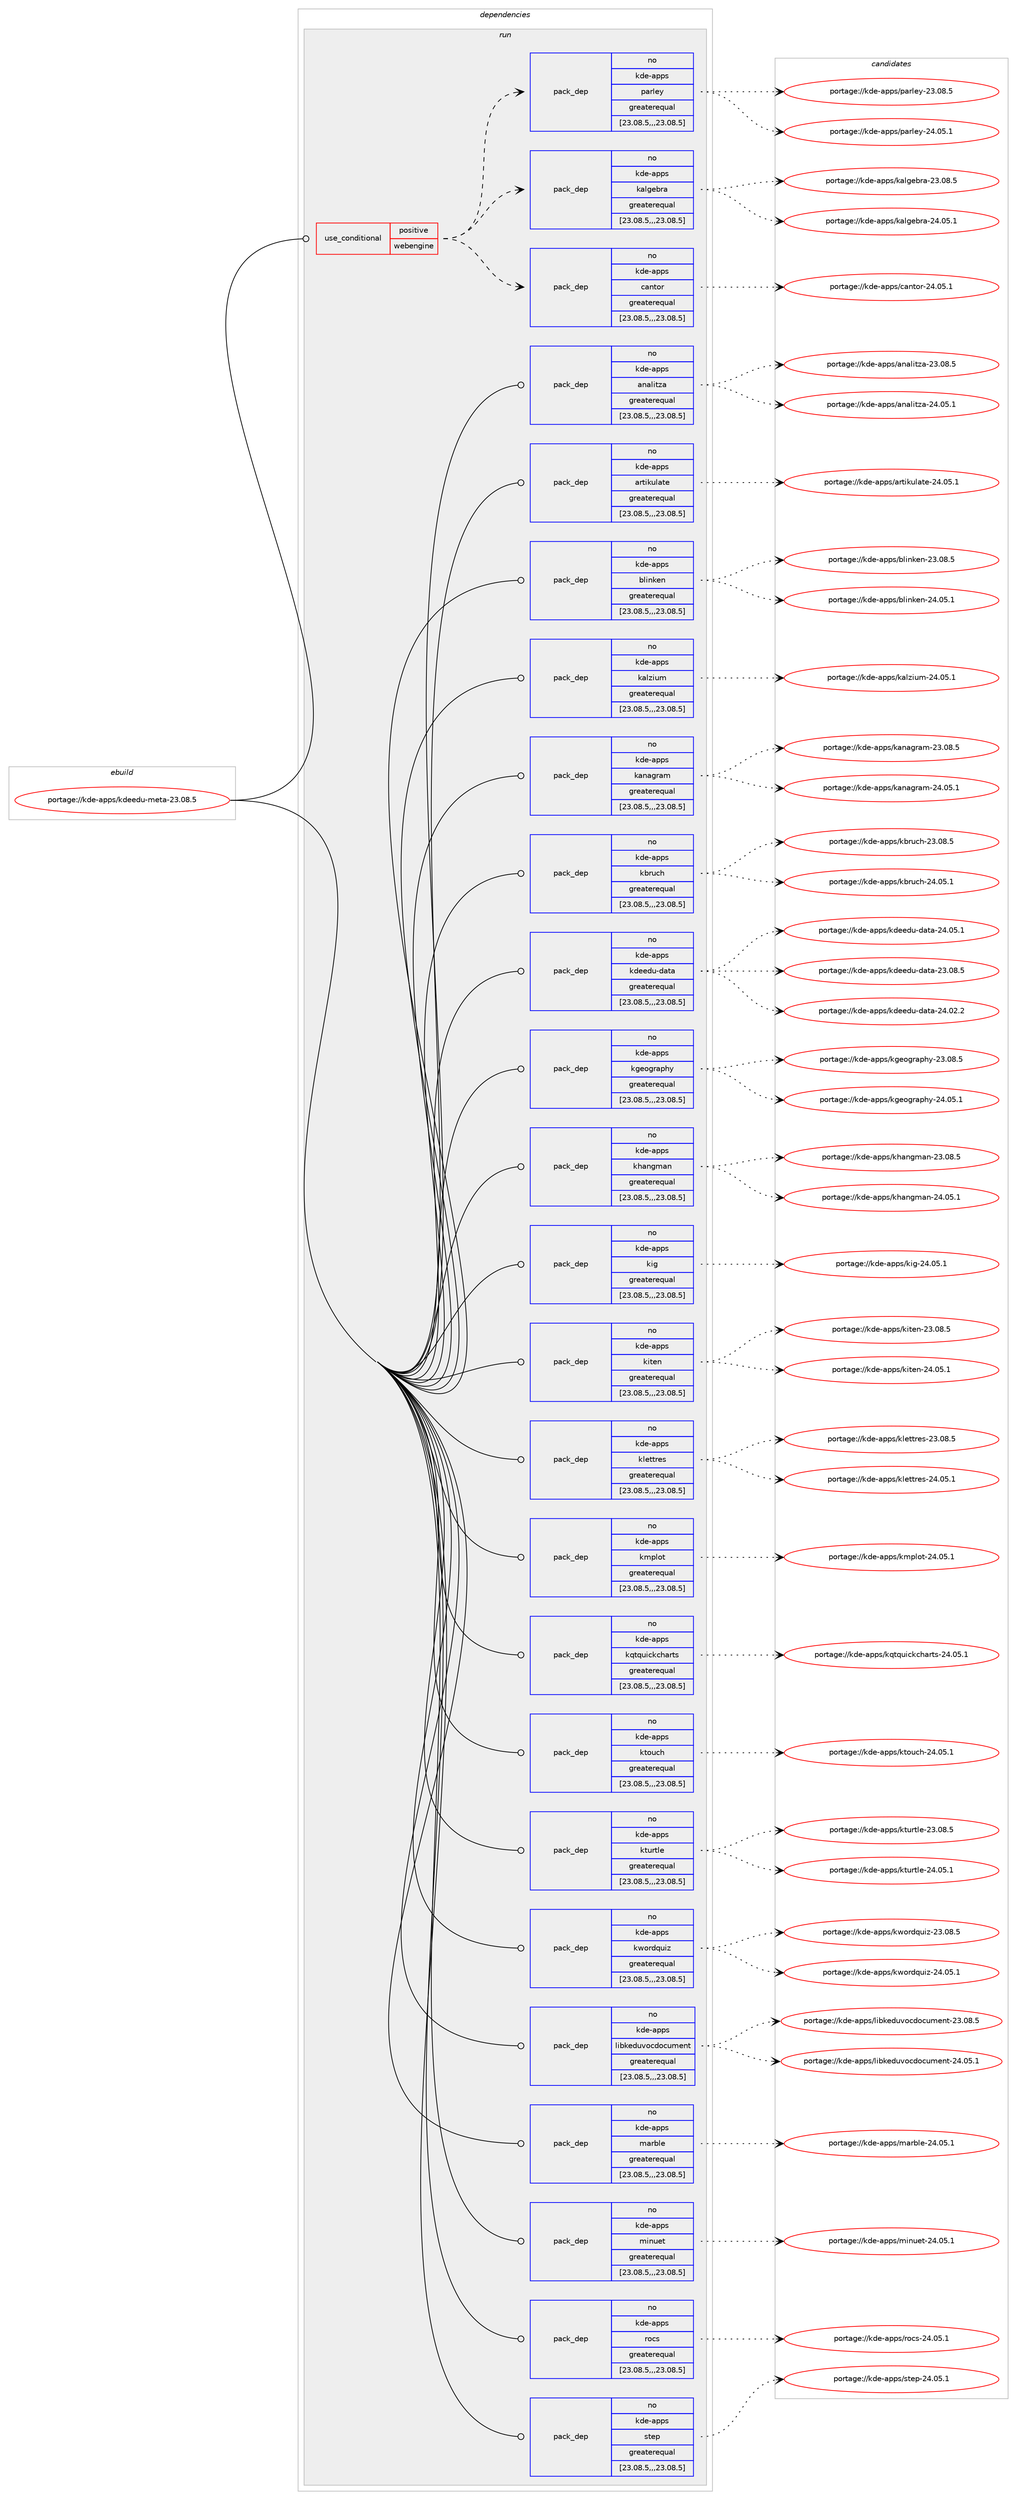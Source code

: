 digraph prolog {

# *************
# Graph options
# *************

newrank=true;
concentrate=true;
compound=true;
graph [rankdir=LR,fontname=Helvetica,fontsize=10,ranksep=1.5];#, ranksep=2.5, nodesep=0.2];
edge  [arrowhead=vee];
node  [fontname=Helvetica,fontsize=10];

# **********
# The ebuild
# **********

subgraph cluster_leftcol {
color=gray;
rank=same;
label=<<i>ebuild</i>>;
id [label="portage://kde-apps/kdeedu-meta-23.08.5", color=red, width=4, href="../kde-apps/kdeedu-meta-23.08.5.svg"];
}

# ****************
# The dependencies
# ****************

subgraph cluster_midcol {
color=gray;
label=<<i>dependencies</i>>;
subgraph cluster_compile {
fillcolor="#eeeeee";
style=filled;
label=<<i>compile</i>>;
}
subgraph cluster_compileandrun {
fillcolor="#eeeeee";
style=filled;
label=<<i>compile and run</i>>;
}
subgraph cluster_run {
fillcolor="#eeeeee";
style=filled;
label=<<i>run</i>>;
subgraph cond65575 {
dependency246311 [label=<<TABLE BORDER="0" CELLBORDER="1" CELLSPACING="0" CELLPADDING="4"><TR><TD ROWSPAN="3" CELLPADDING="10">use_conditional</TD></TR><TR><TD>positive</TD></TR><TR><TD>webengine</TD></TR></TABLE>>, shape=none, color=red];
subgraph pack178999 {
dependency246312 [label=<<TABLE BORDER="0" CELLBORDER="1" CELLSPACING="0" CELLPADDING="4" WIDTH="220"><TR><TD ROWSPAN="6" CELLPADDING="30">pack_dep</TD></TR><TR><TD WIDTH="110">no</TD></TR><TR><TD>kde-apps</TD></TR><TR><TD>cantor</TD></TR><TR><TD>greaterequal</TD></TR><TR><TD>[23.08.5,,,23.08.5]</TD></TR></TABLE>>, shape=none, color=blue];
}
dependency246311:e -> dependency246312:w [weight=20,style="dashed",arrowhead="vee"];
subgraph pack179000 {
dependency246313 [label=<<TABLE BORDER="0" CELLBORDER="1" CELLSPACING="0" CELLPADDING="4" WIDTH="220"><TR><TD ROWSPAN="6" CELLPADDING="30">pack_dep</TD></TR><TR><TD WIDTH="110">no</TD></TR><TR><TD>kde-apps</TD></TR><TR><TD>kalgebra</TD></TR><TR><TD>greaterequal</TD></TR><TR><TD>[23.08.5,,,23.08.5]</TD></TR></TABLE>>, shape=none, color=blue];
}
dependency246311:e -> dependency246313:w [weight=20,style="dashed",arrowhead="vee"];
subgraph pack179001 {
dependency246314 [label=<<TABLE BORDER="0" CELLBORDER="1" CELLSPACING="0" CELLPADDING="4" WIDTH="220"><TR><TD ROWSPAN="6" CELLPADDING="30">pack_dep</TD></TR><TR><TD WIDTH="110">no</TD></TR><TR><TD>kde-apps</TD></TR><TR><TD>parley</TD></TR><TR><TD>greaterequal</TD></TR><TR><TD>[23.08.5,,,23.08.5]</TD></TR></TABLE>>, shape=none, color=blue];
}
dependency246311:e -> dependency246314:w [weight=20,style="dashed",arrowhead="vee"];
}
id:e -> dependency246311:w [weight=20,style="solid",arrowhead="odot"];
subgraph pack179002 {
dependency246315 [label=<<TABLE BORDER="0" CELLBORDER="1" CELLSPACING="0" CELLPADDING="4" WIDTH="220"><TR><TD ROWSPAN="6" CELLPADDING="30">pack_dep</TD></TR><TR><TD WIDTH="110">no</TD></TR><TR><TD>kde-apps</TD></TR><TR><TD>analitza</TD></TR><TR><TD>greaterequal</TD></TR><TR><TD>[23.08.5,,,23.08.5]</TD></TR></TABLE>>, shape=none, color=blue];
}
id:e -> dependency246315:w [weight=20,style="solid",arrowhead="odot"];
subgraph pack179003 {
dependency246316 [label=<<TABLE BORDER="0" CELLBORDER="1" CELLSPACING="0" CELLPADDING="4" WIDTH="220"><TR><TD ROWSPAN="6" CELLPADDING="30">pack_dep</TD></TR><TR><TD WIDTH="110">no</TD></TR><TR><TD>kde-apps</TD></TR><TR><TD>artikulate</TD></TR><TR><TD>greaterequal</TD></TR><TR><TD>[23.08.5,,,23.08.5]</TD></TR></TABLE>>, shape=none, color=blue];
}
id:e -> dependency246316:w [weight=20,style="solid",arrowhead="odot"];
subgraph pack179004 {
dependency246317 [label=<<TABLE BORDER="0" CELLBORDER="1" CELLSPACING="0" CELLPADDING="4" WIDTH="220"><TR><TD ROWSPAN="6" CELLPADDING="30">pack_dep</TD></TR><TR><TD WIDTH="110">no</TD></TR><TR><TD>kde-apps</TD></TR><TR><TD>blinken</TD></TR><TR><TD>greaterequal</TD></TR><TR><TD>[23.08.5,,,23.08.5]</TD></TR></TABLE>>, shape=none, color=blue];
}
id:e -> dependency246317:w [weight=20,style="solid",arrowhead="odot"];
subgraph pack179005 {
dependency246318 [label=<<TABLE BORDER="0" CELLBORDER="1" CELLSPACING="0" CELLPADDING="4" WIDTH="220"><TR><TD ROWSPAN="6" CELLPADDING="30">pack_dep</TD></TR><TR><TD WIDTH="110">no</TD></TR><TR><TD>kde-apps</TD></TR><TR><TD>kalzium</TD></TR><TR><TD>greaterequal</TD></TR><TR><TD>[23.08.5,,,23.08.5]</TD></TR></TABLE>>, shape=none, color=blue];
}
id:e -> dependency246318:w [weight=20,style="solid",arrowhead="odot"];
subgraph pack179006 {
dependency246319 [label=<<TABLE BORDER="0" CELLBORDER="1" CELLSPACING="0" CELLPADDING="4" WIDTH="220"><TR><TD ROWSPAN="6" CELLPADDING="30">pack_dep</TD></TR><TR><TD WIDTH="110">no</TD></TR><TR><TD>kde-apps</TD></TR><TR><TD>kanagram</TD></TR><TR><TD>greaterequal</TD></TR><TR><TD>[23.08.5,,,23.08.5]</TD></TR></TABLE>>, shape=none, color=blue];
}
id:e -> dependency246319:w [weight=20,style="solid",arrowhead="odot"];
subgraph pack179007 {
dependency246320 [label=<<TABLE BORDER="0" CELLBORDER="1" CELLSPACING="0" CELLPADDING="4" WIDTH="220"><TR><TD ROWSPAN="6" CELLPADDING="30">pack_dep</TD></TR><TR><TD WIDTH="110">no</TD></TR><TR><TD>kde-apps</TD></TR><TR><TD>kbruch</TD></TR><TR><TD>greaterequal</TD></TR><TR><TD>[23.08.5,,,23.08.5]</TD></TR></TABLE>>, shape=none, color=blue];
}
id:e -> dependency246320:w [weight=20,style="solid",arrowhead="odot"];
subgraph pack179008 {
dependency246321 [label=<<TABLE BORDER="0" CELLBORDER="1" CELLSPACING="0" CELLPADDING="4" WIDTH="220"><TR><TD ROWSPAN="6" CELLPADDING="30">pack_dep</TD></TR><TR><TD WIDTH="110">no</TD></TR><TR><TD>kde-apps</TD></TR><TR><TD>kdeedu-data</TD></TR><TR><TD>greaterequal</TD></TR><TR><TD>[23.08.5,,,23.08.5]</TD></TR></TABLE>>, shape=none, color=blue];
}
id:e -> dependency246321:w [weight=20,style="solid",arrowhead="odot"];
subgraph pack179009 {
dependency246322 [label=<<TABLE BORDER="0" CELLBORDER="1" CELLSPACING="0" CELLPADDING="4" WIDTH="220"><TR><TD ROWSPAN="6" CELLPADDING="30">pack_dep</TD></TR><TR><TD WIDTH="110">no</TD></TR><TR><TD>kde-apps</TD></TR><TR><TD>kgeography</TD></TR><TR><TD>greaterequal</TD></TR><TR><TD>[23.08.5,,,23.08.5]</TD></TR></TABLE>>, shape=none, color=blue];
}
id:e -> dependency246322:w [weight=20,style="solid",arrowhead="odot"];
subgraph pack179010 {
dependency246323 [label=<<TABLE BORDER="0" CELLBORDER="1" CELLSPACING="0" CELLPADDING="4" WIDTH="220"><TR><TD ROWSPAN="6" CELLPADDING="30">pack_dep</TD></TR><TR><TD WIDTH="110">no</TD></TR><TR><TD>kde-apps</TD></TR><TR><TD>khangman</TD></TR><TR><TD>greaterequal</TD></TR><TR><TD>[23.08.5,,,23.08.5]</TD></TR></TABLE>>, shape=none, color=blue];
}
id:e -> dependency246323:w [weight=20,style="solid",arrowhead="odot"];
subgraph pack179011 {
dependency246324 [label=<<TABLE BORDER="0" CELLBORDER="1" CELLSPACING="0" CELLPADDING="4" WIDTH="220"><TR><TD ROWSPAN="6" CELLPADDING="30">pack_dep</TD></TR><TR><TD WIDTH="110">no</TD></TR><TR><TD>kde-apps</TD></TR><TR><TD>kig</TD></TR><TR><TD>greaterequal</TD></TR><TR><TD>[23.08.5,,,23.08.5]</TD></TR></TABLE>>, shape=none, color=blue];
}
id:e -> dependency246324:w [weight=20,style="solid",arrowhead="odot"];
subgraph pack179012 {
dependency246325 [label=<<TABLE BORDER="0" CELLBORDER="1" CELLSPACING="0" CELLPADDING="4" WIDTH="220"><TR><TD ROWSPAN="6" CELLPADDING="30">pack_dep</TD></TR><TR><TD WIDTH="110">no</TD></TR><TR><TD>kde-apps</TD></TR><TR><TD>kiten</TD></TR><TR><TD>greaterequal</TD></TR><TR><TD>[23.08.5,,,23.08.5]</TD></TR></TABLE>>, shape=none, color=blue];
}
id:e -> dependency246325:w [weight=20,style="solid",arrowhead="odot"];
subgraph pack179013 {
dependency246326 [label=<<TABLE BORDER="0" CELLBORDER="1" CELLSPACING="0" CELLPADDING="4" WIDTH="220"><TR><TD ROWSPAN="6" CELLPADDING="30">pack_dep</TD></TR><TR><TD WIDTH="110">no</TD></TR><TR><TD>kde-apps</TD></TR><TR><TD>klettres</TD></TR><TR><TD>greaterequal</TD></TR><TR><TD>[23.08.5,,,23.08.5]</TD></TR></TABLE>>, shape=none, color=blue];
}
id:e -> dependency246326:w [weight=20,style="solid",arrowhead="odot"];
subgraph pack179014 {
dependency246327 [label=<<TABLE BORDER="0" CELLBORDER="1" CELLSPACING="0" CELLPADDING="4" WIDTH="220"><TR><TD ROWSPAN="6" CELLPADDING="30">pack_dep</TD></TR><TR><TD WIDTH="110">no</TD></TR><TR><TD>kde-apps</TD></TR><TR><TD>kmplot</TD></TR><TR><TD>greaterequal</TD></TR><TR><TD>[23.08.5,,,23.08.5]</TD></TR></TABLE>>, shape=none, color=blue];
}
id:e -> dependency246327:w [weight=20,style="solid",arrowhead="odot"];
subgraph pack179015 {
dependency246328 [label=<<TABLE BORDER="0" CELLBORDER="1" CELLSPACING="0" CELLPADDING="4" WIDTH="220"><TR><TD ROWSPAN="6" CELLPADDING="30">pack_dep</TD></TR><TR><TD WIDTH="110">no</TD></TR><TR><TD>kde-apps</TD></TR><TR><TD>kqtquickcharts</TD></TR><TR><TD>greaterequal</TD></TR><TR><TD>[23.08.5,,,23.08.5]</TD></TR></TABLE>>, shape=none, color=blue];
}
id:e -> dependency246328:w [weight=20,style="solid",arrowhead="odot"];
subgraph pack179016 {
dependency246329 [label=<<TABLE BORDER="0" CELLBORDER="1" CELLSPACING="0" CELLPADDING="4" WIDTH="220"><TR><TD ROWSPAN="6" CELLPADDING="30">pack_dep</TD></TR><TR><TD WIDTH="110">no</TD></TR><TR><TD>kde-apps</TD></TR><TR><TD>ktouch</TD></TR><TR><TD>greaterequal</TD></TR><TR><TD>[23.08.5,,,23.08.5]</TD></TR></TABLE>>, shape=none, color=blue];
}
id:e -> dependency246329:w [weight=20,style="solid",arrowhead="odot"];
subgraph pack179017 {
dependency246330 [label=<<TABLE BORDER="0" CELLBORDER="1" CELLSPACING="0" CELLPADDING="4" WIDTH="220"><TR><TD ROWSPAN="6" CELLPADDING="30">pack_dep</TD></TR><TR><TD WIDTH="110">no</TD></TR><TR><TD>kde-apps</TD></TR><TR><TD>kturtle</TD></TR><TR><TD>greaterequal</TD></TR><TR><TD>[23.08.5,,,23.08.5]</TD></TR></TABLE>>, shape=none, color=blue];
}
id:e -> dependency246330:w [weight=20,style="solid",arrowhead="odot"];
subgraph pack179018 {
dependency246331 [label=<<TABLE BORDER="0" CELLBORDER="1" CELLSPACING="0" CELLPADDING="4" WIDTH="220"><TR><TD ROWSPAN="6" CELLPADDING="30">pack_dep</TD></TR><TR><TD WIDTH="110">no</TD></TR><TR><TD>kde-apps</TD></TR><TR><TD>kwordquiz</TD></TR><TR><TD>greaterequal</TD></TR><TR><TD>[23.08.5,,,23.08.5]</TD></TR></TABLE>>, shape=none, color=blue];
}
id:e -> dependency246331:w [weight=20,style="solid",arrowhead="odot"];
subgraph pack179019 {
dependency246332 [label=<<TABLE BORDER="0" CELLBORDER="1" CELLSPACING="0" CELLPADDING="4" WIDTH="220"><TR><TD ROWSPAN="6" CELLPADDING="30">pack_dep</TD></TR><TR><TD WIDTH="110">no</TD></TR><TR><TD>kde-apps</TD></TR><TR><TD>libkeduvocdocument</TD></TR><TR><TD>greaterequal</TD></TR><TR><TD>[23.08.5,,,23.08.5]</TD></TR></TABLE>>, shape=none, color=blue];
}
id:e -> dependency246332:w [weight=20,style="solid",arrowhead="odot"];
subgraph pack179020 {
dependency246333 [label=<<TABLE BORDER="0" CELLBORDER="1" CELLSPACING="0" CELLPADDING="4" WIDTH="220"><TR><TD ROWSPAN="6" CELLPADDING="30">pack_dep</TD></TR><TR><TD WIDTH="110">no</TD></TR><TR><TD>kde-apps</TD></TR><TR><TD>marble</TD></TR><TR><TD>greaterequal</TD></TR><TR><TD>[23.08.5,,,23.08.5]</TD></TR></TABLE>>, shape=none, color=blue];
}
id:e -> dependency246333:w [weight=20,style="solid",arrowhead="odot"];
subgraph pack179021 {
dependency246334 [label=<<TABLE BORDER="0" CELLBORDER="1" CELLSPACING="0" CELLPADDING="4" WIDTH="220"><TR><TD ROWSPAN="6" CELLPADDING="30">pack_dep</TD></TR><TR><TD WIDTH="110">no</TD></TR><TR><TD>kde-apps</TD></TR><TR><TD>minuet</TD></TR><TR><TD>greaterequal</TD></TR><TR><TD>[23.08.5,,,23.08.5]</TD></TR></TABLE>>, shape=none, color=blue];
}
id:e -> dependency246334:w [weight=20,style="solid",arrowhead="odot"];
subgraph pack179022 {
dependency246335 [label=<<TABLE BORDER="0" CELLBORDER="1" CELLSPACING="0" CELLPADDING="4" WIDTH="220"><TR><TD ROWSPAN="6" CELLPADDING="30">pack_dep</TD></TR><TR><TD WIDTH="110">no</TD></TR><TR><TD>kde-apps</TD></TR><TR><TD>rocs</TD></TR><TR><TD>greaterequal</TD></TR><TR><TD>[23.08.5,,,23.08.5]</TD></TR></TABLE>>, shape=none, color=blue];
}
id:e -> dependency246335:w [weight=20,style="solid",arrowhead="odot"];
subgraph pack179023 {
dependency246336 [label=<<TABLE BORDER="0" CELLBORDER="1" CELLSPACING="0" CELLPADDING="4" WIDTH="220"><TR><TD ROWSPAN="6" CELLPADDING="30">pack_dep</TD></TR><TR><TD WIDTH="110">no</TD></TR><TR><TD>kde-apps</TD></TR><TR><TD>step</TD></TR><TR><TD>greaterequal</TD></TR><TR><TD>[23.08.5,,,23.08.5]</TD></TR></TABLE>>, shape=none, color=blue];
}
id:e -> dependency246336:w [weight=20,style="solid",arrowhead="odot"];
}
}

# **************
# The candidates
# **************

subgraph cluster_choices {
rank=same;
color=gray;
label=<<i>candidates</i>>;

subgraph choice178999 {
color=black;
nodesep=1;
choice10710010145971121121154799971101161111144550524648534649 [label="portage://kde-apps/cantor-24.05.1", color=red, width=4,href="../kde-apps/cantor-24.05.1.svg"];
dependency246312:e -> choice10710010145971121121154799971101161111144550524648534649:w [style=dotted,weight="100"];
}
subgraph choice179000 {
color=black;
nodesep=1;
choice1071001014597112112115471079710810310198114974550514648564653 [label="portage://kde-apps/kalgebra-23.08.5", color=red, width=4,href="../kde-apps/kalgebra-23.08.5.svg"];
choice1071001014597112112115471079710810310198114974550524648534649 [label="portage://kde-apps/kalgebra-24.05.1", color=red, width=4,href="../kde-apps/kalgebra-24.05.1.svg"];
dependency246313:e -> choice1071001014597112112115471079710810310198114974550514648564653:w [style=dotted,weight="100"];
dependency246313:e -> choice1071001014597112112115471079710810310198114974550524648534649:w [style=dotted,weight="100"];
}
subgraph choice179001 {
color=black;
nodesep=1;
choice107100101459711211211547112971141081011214550514648564653 [label="portage://kde-apps/parley-23.08.5", color=red, width=4,href="../kde-apps/parley-23.08.5.svg"];
choice107100101459711211211547112971141081011214550524648534649 [label="portage://kde-apps/parley-24.05.1", color=red, width=4,href="../kde-apps/parley-24.05.1.svg"];
dependency246314:e -> choice107100101459711211211547112971141081011214550514648564653:w [style=dotted,weight="100"];
dependency246314:e -> choice107100101459711211211547112971141081011214550524648534649:w [style=dotted,weight="100"];
}
subgraph choice179002 {
color=black;
nodesep=1;
choice1071001014597112112115479711097108105116122974550514648564653 [label="portage://kde-apps/analitza-23.08.5", color=red, width=4,href="../kde-apps/analitza-23.08.5.svg"];
choice1071001014597112112115479711097108105116122974550524648534649 [label="portage://kde-apps/analitza-24.05.1", color=red, width=4,href="../kde-apps/analitza-24.05.1.svg"];
dependency246315:e -> choice1071001014597112112115479711097108105116122974550514648564653:w [style=dotted,weight="100"];
dependency246315:e -> choice1071001014597112112115479711097108105116122974550524648534649:w [style=dotted,weight="100"];
}
subgraph choice179003 {
color=black;
nodesep=1;
choice10710010145971121121154797114116105107117108971161014550524648534649 [label="portage://kde-apps/artikulate-24.05.1", color=red, width=4,href="../kde-apps/artikulate-24.05.1.svg"];
dependency246316:e -> choice10710010145971121121154797114116105107117108971161014550524648534649:w [style=dotted,weight="100"];
}
subgraph choice179004 {
color=black;
nodesep=1;
choice107100101459711211211547981081051101071011104550514648564653 [label="portage://kde-apps/blinken-23.08.5", color=red, width=4,href="../kde-apps/blinken-23.08.5.svg"];
choice107100101459711211211547981081051101071011104550524648534649 [label="portage://kde-apps/blinken-24.05.1", color=red, width=4,href="../kde-apps/blinken-24.05.1.svg"];
dependency246317:e -> choice107100101459711211211547981081051101071011104550514648564653:w [style=dotted,weight="100"];
dependency246317:e -> choice107100101459711211211547981081051101071011104550524648534649:w [style=dotted,weight="100"];
}
subgraph choice179005 {
color=black;
nodesep=1;
choice107100101459711211211547107971081221051171094550524648534649 [label="portage://kde-apps/kalzium-24.05.1", color=red, width=4,href="../kde-apps/kalzium-24.05.1.svg"];
dependency246318:e -> choice107100101459711211211547107971081221051171094550524648534649:w [style=dotted,weight="100"];
}
subgraph choice179006 {
color=black;
nodesep=1;
choice1071001014597112112115471079711097103114971094550514648564653 [label="portage://kde-apps/kanagram-23.08.5", color=red, width=4,href="../kde-apps/kanagram-23.08.5.svg"];
choice1071001014597112112115471079711097103114971094550524648534649 [label="portage://kde-apps/kanagram-24.05.1", color=red, width=4,href="../kde-apps/kanagram-24.05.1.svg"];
dependency246319:e -> choice1071001014597112112115471079711097103114971094550514648564653:w [style=dotted,weight="100"];
dependency246319:e -> choice1071001014597112112115471079711097103114971094550524648534649:w [style=dotted,weight="100"];
}
subgraph choice179007 {
color=black;
nodesep=1;
choice10710010145971121121154710798114117991044550514648564653 [label="portage://kde-apps/kbruch-23.08.5", color=red, width=4,href="../kde-apps/kbruch-23.08.5.svg"];
choice10710010145971121121154710798114117991044550524648534649 [label="portage://kde-apps/kbruch-24.05.1", color=red, width=4,href="../kde-apps/kbruch-24.05.1.svg"];
dependency246320:e -> choice10710010145971121121154710798114117991044550514648564653:w [style=dotted,weight="100"];
dependency246320:e -> choice10710010145971121121154710798114117991044550524648534649:w [style=dotted,weight="100"];
}
subgraph choice179008 {
color=black;
nodesep=1;
choice1071001014597112112115471071001011011001174510097116974550514648564653 [label="portage://kde-apps/kdeedu-data-23.08.5", color=red, width=4,href="../kde-apps/kdeedu-data-23.08.5.svg"];
choice1071001014597112112115471071001011011001174510097116974550524648504650 [label="portage://kde-apps/kdeedu-data-24.02.2", color=red, width=4,href="../kde-apps/kdeedu-data-24.02.2.svg"];
choice1071001014597112112115471071001011011001174510097116974550524648534649 [label="portage://kde-apps/kdeedu-data-24.05.1", color=red, width=4,href="../kde-apps/kdeedu-data-24.05.1.svg"];
dependency246321:e -> choice1071001014597112112115471071001011011001174510097116974550514648564653:w [style=dotted,weight="100"];
dependency246321:e -> choice1071001014597112112115471071001011011001174510097116974550524648504650:w [style=dotted,weight="100"];
dependency246321:e -> choice1071001014597112112115471071001011011001174510097116974550524648534649:w [style=dotted,weight="100"];
}
subgraph choice179009 {
color=black;
nodesep=1;
choice107100101459711211211547107103101111103114971121041214550514648564653 [label="portage://kde-apps/kgeography-23.08.5", color=red, width=4,href="../kde-apps/kgeography-23.08.5.svg"];
choice107100101459711211211547107103101111103114971121041214550524648534649 [label="portage://kde-apps/kgeography-24.05.1", color=red, width=4,href="../kde-apps/kgeography-24.05.1.svg"];
dependency246322:e -> choice107100101459711211211547107103101111103114971121041214550514648564653:w [style=dotted,weight="100"];
dependency246322:e -> choice107100101459711211211547107103101111103114971121041214550524648534649:w [style=dotted,weight="100"];
}
subgraph choice179010 {
color=black;
nodesep=1;
choice10710010145971121121154710710497110103109971104550514648564653 [label="portage://kde-apps/khangman-23.08.5", color=red, width=4,href="../kde-apps/khangman-23.08.5.svg"];
choice10710010145971121121154710710497110103109971104550524648534649 [label="portage://kde-apps/khangman-24.05.1", color=red, width=4,href="../kde-apps/khangman-24.05.1.svg"];
dependency246323:e -> choice10710010145971121121154710710497110103109971104550514648564653:w [style=dotted,weight="100"];
dependency246323:e -> choice10710010145971121121154710710497110103109971104550524648534649:w [style=dotted,weight="100"];
}
subgraph choice179011 {
color=black;
nodesep=1;
choice1071001014597112112115471071051034550524648534649 [label="portage://kde-apps/kig-24.05.1", color=red, width=4,href="../kde-apps/kig-24.05.1.svg"];
dependency246324:e -> choice1071001014597112112115471071051034550524648534649:w [style=dotted,weight="100"];
}
subgraph choice179012 {
color=black;
nodesep=1;
choice1071001014597112112115471071051161011104550514648564653 [label="portage://kde-apps/kiten-23.08.5", color=red, width=4,href="../kde-apps/kiten-23.08.5.svg"];
choice1071001014597112112115471071051161011104550524648534649 [label="portage://kde-apps/kiten-24.05.1", color=red, width=4,href="../kde-apps/kiten-24.05.1.svg"];
dependency246325:e -> choice1071001014597112112115471071051161011104550514648564653:w [style=dotted,weight="100"];
dependency246325:e -> choice1071001014597112112115471071051161011104550524648534649:w [style=dotted,weight="100"];
}
subgraph choice179013 {
color=black;
nodesep=1;
choice1071001014597112112115471071081011161161141011154550514648564653 [label="portage://kde-apps/klettres-23.08.5", color=red, width=4,href="../kde-apps/klettres-23.08.5.svg"];
choice1071001014597112112115471071081011161161141011154550524648534649 [label="portage://kde-apps/klettres-24.05.1", color=red, width=4,href="../kde-apps/klettres-24.05.1.svg"];
dependency246326:e -> choice1071001014597112112115471071081011161161141011154550514648564653:w [style=dotted,weight="100"];
dependency246326:e -> choice1071001014597112112115471071081011161161141011154550524648534649:w [style=dotted,weight="100"];
}
subgraph choice179014 {
color=black;
nodesep=1;
choice1071001014597112112115471071091121081111164550524648534649 [label="portage://kde-apps/kmplot-24.05.1", color=red, width=4,href="../kde-apps/kmplot-24.05.1.svg"];
dependency246327:e -> choice1071001014597112112115471071091121081111164550524648534649:w [style=dotted,weight="100"];
}
subgraph choice179015 {
color=black;
nodesep=1;
choice1071001014597112112115471071131161131171059910799104971141161154550524648534649 [label="portage://kde-apps/kqtquickcharts-24.05.1", color=red, width=4,href="../kde-apps/kqtquickcharts-24.05.1.svg"];
dependency246328:e -> choice1071001014597112112115471071131161131171059910799104971141161154550524648534649:w [style=dotted,weight="100"];
}
subgraph choice179016 {
color=black;
nodesep=1;
choice107100101459711211211547107116111117991044550524648534649 [label="portage://kde-apps/ktouch-24.05.1", color=red, width=4,href="../kde-apps/ktouch-24.05.1.svg"];
dependency246329:e -> choice107100101459711211211547107116111117991044550524648534649:w [style=dotted,weight="100"];
}
subgraph choice179017 {
color=black;
nodesep=1;
choice1071001014597112112115471071161171141161081014550514648564653 [label="portage://kde-apps/kturtle-23.08.5", color=red, width=4,href="../kde-apps/kturtle-23.08.5.svg"];
choice1071001014597112112115471071161171141161081014550524648534649 [label="portage://kde-apps/kturtle-24.05.1", color=red, width=4,href="../kde-apps/kturtle-24.05.1.svg"];
dependency246330:e -> choice1071001014597112112115471071161171141161081014550514648564653:w [style=dotted,weight="100"];
dependency246330:e -> choice1071001014597112112115471071161171141161081014550524648534649:w [style=dotted,weight="100"];
}
subgraph choice179018 {
color=black;
nodesep=1;
choice1071001014597112112115471071191111141001131171051224550514648564653 [label="portage://kde-apps/kwordquiz-23.08.5", color=red, width=4,href="../kde-apps/kwordquiz-23.08.5.svg"];
choice1071001014597112112115471071191111141001131171051224550524648534649 [label="portage://kde-apps/kwordquiz-24.05.1", color=red, width=4,href="../kde-apps/kwordquiz-24.05.1.svg"];
dependency246331:e -> choice1071001014597112112115471071191111141001131171051224550514648564653:w [style=dotted,weight="100"];
dependency246331:e -> choice1071001014597112112115471071191111141001131171051224550524648534649:w [style=dotted,weight="100"];
}
subgraph choice179019 {
color=black;
nodesep=1;
choice1071001014597112112115471081059810710110011711811199100111991171091011101164550514648564653 [label="portage://kde-apps/libkeduvocdocument-23.08.5", color=red, width=4,href="../kde-apps/libkeduvocdocument-23.08.5.svg"];
choice1071001014597112112115471081059810710110011711811199100111991171091011101164550524648534649 [label="portage://kde-apps/libkeduvocdocument-24.05.1", color=red, width=4,href="../kde-apps/libkeduvocdocument-24.05.1.svg"];
dependency246332:e -> choice1071001014597112112115471081059810710110011711811199100111991171091011101164550514648564653:w [style=dotted,weight="100"];
dependency246332:e -> choice1071001014597112112115471081059810710110011711811199100111991171091011101164550524648534649:w [style=dotted,weight="100"];
}
subgraph choice179020 {
color=black;
nodesep=1;
choice10710010145971121121154710997114981081014550524648534649 [label="portage://kde-apps/marble-24.05.1", color=red, width=4,href="../kde-apps/marble-24.05.1.svg"];
dependency246333:e -> choice10710010145971121121154710997114981081014550524648534649:w [style=dotted,weight="100"];
}
subgraph choice179021 {
color=black;
nodesep=1;
choice1071001014597112112115471091051101171011164550524648534649 [label="portage://kde-apps/minuet-24.05.1", color=red, width=4,href="../kde-apps/minuet-24.05.1.svg"];
dependency246334:e -> choice1071001014597112112115471091051101171011164550524648534649:w [style=dotted,weight="100"];
}
subgraph choice179022 {
color=black;
nodesep=1;
choice107100101459711211211547114111991154550524648534649 [label="portage://kde-apps/rocs-24.05.1", color=red, width=4,href="../kde-apps/rocs-24.05.1.svg"];
dependency246335:e -> choice107100101459711211211547114111991154550524648534649:w [style=dotted,weight="100"];
}
subgraph choice179023 {
color=black;
nodesep=1;
choice1071001014597112112115471151161011124550524648534649 [label="portage://kde-apps/step-24.05.1", color=red, width=4,href="../kde-apps/step-24.05.1.svg"];
dependency246336:e -> choice1071001014597112112115471151161011124550524648534649:w [style=dotted,weight="100"];
}
}

}
